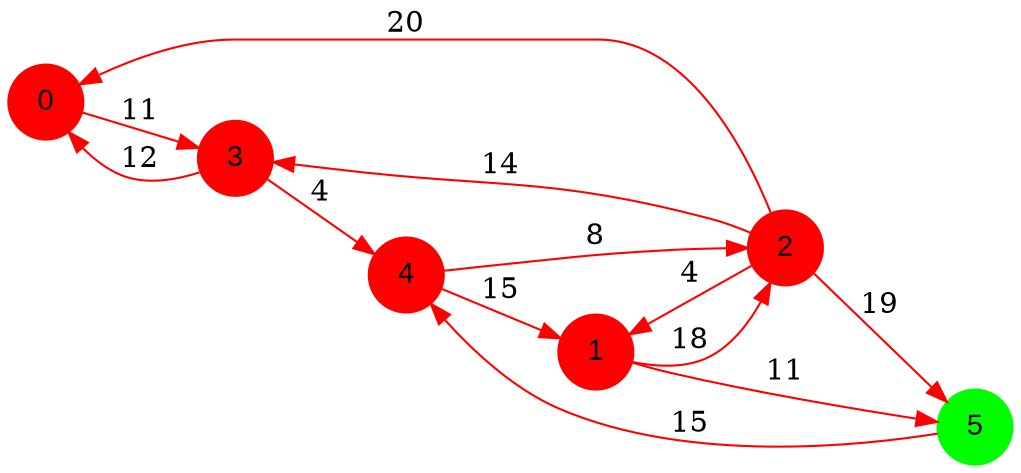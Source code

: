 digraph graphe {
rankdir = LR;
edge [color=red];
0 [fontname="Arial", shape = circle, color=red, style=filled];
1 [fontname="Arial", shape = circle, color=red, style=filled];
2 [fontname="Arial", shape = circle, color=red, style=filled];
3 [fontname="Arial", shape = circle, color=red, style=filled];
4 [fontname="Arial", shape = circle, color=red, style=filled];
5 [fontname="Arial", shape = circle, color=green, style=filled];
	0 -> 3 [label = "11"];
	1 -> 2 [label = "18"];
	1 -> 5 [label = "11"];
	2 -> 0 [label = "20"];
	2 -> 1 [label = "4"];
	2 -> 3 [label = "14"];
	2 -> 5 [label = "19"];
	3 -> 0 [label = "12"];
	3 -> 4 [label = "4"];
	4 -> 1 [label = "15"];
	4 -> 2 [label = "8"];
	5 -> 4 [label = "15"];
}